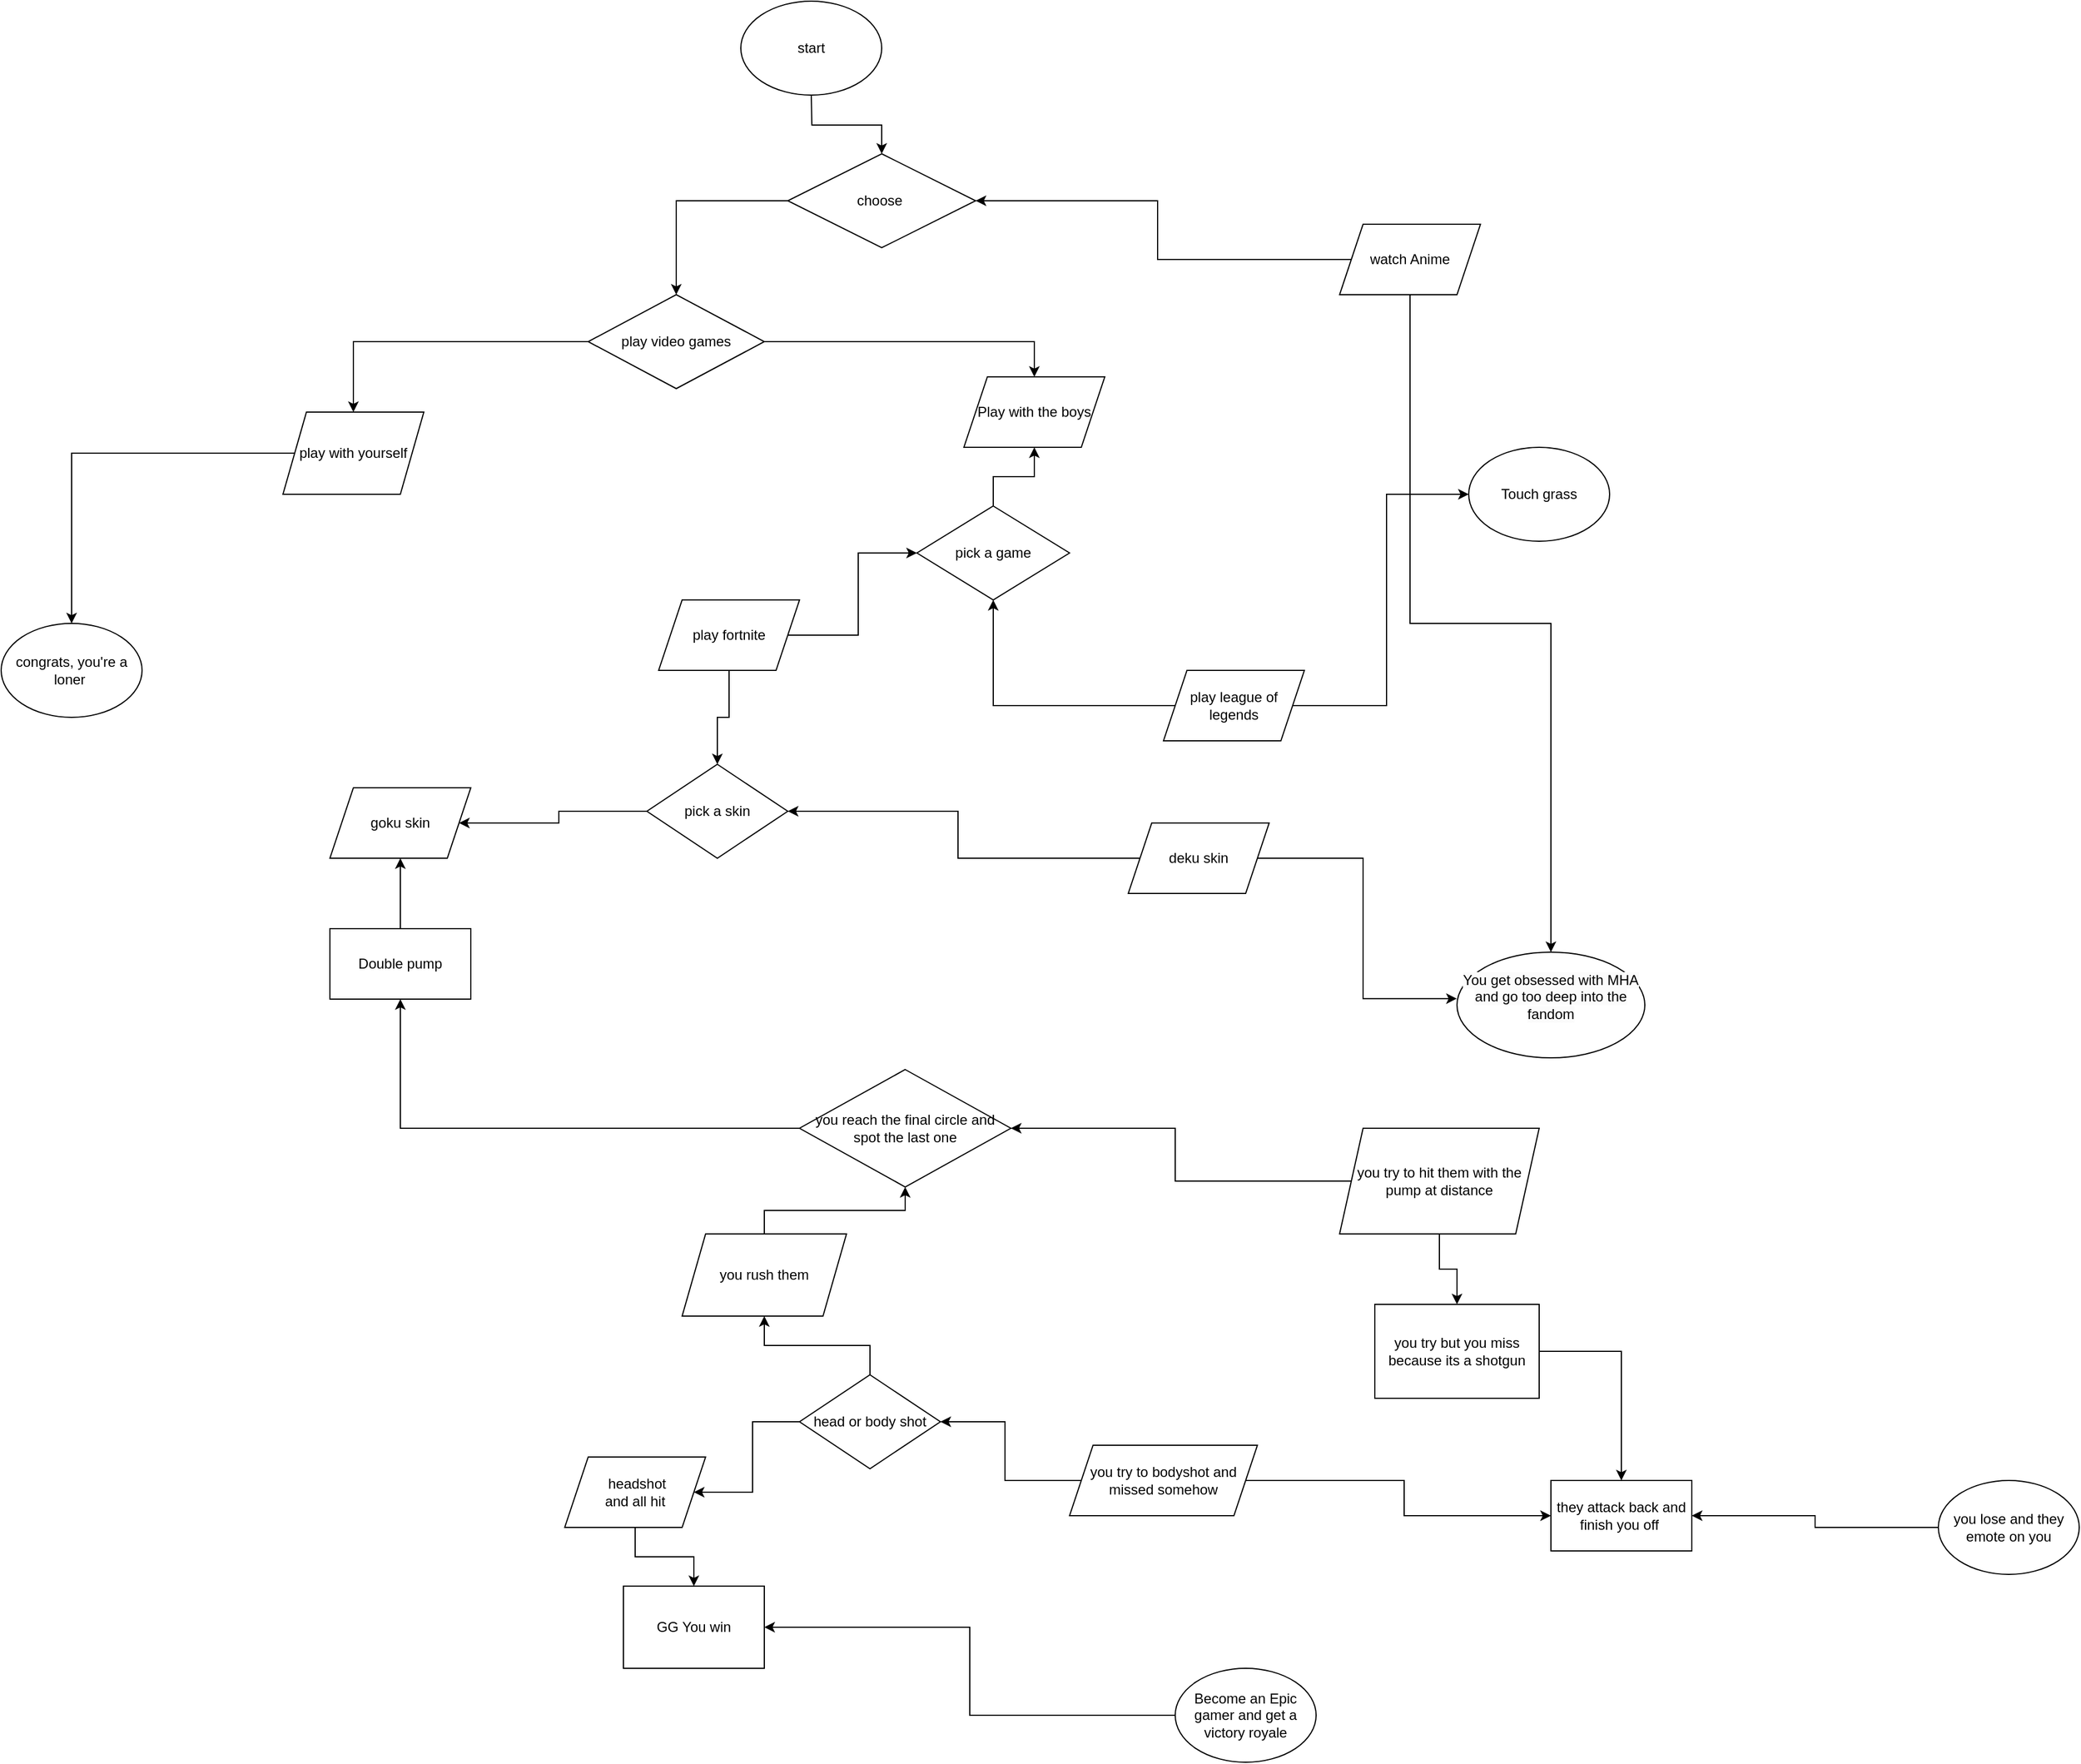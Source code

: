 <mxfile version="20.8.15" type="github">
  <diagram name="Page-1" id="Ozm3xN621YwZBeJ7nJhE">
    <mxGraphModel dx="2537" dy="936" grid="1" gridSize="10" guides="1" tooltips="1" connect="1" arrows="1" fold="1" page="1" pageScale="1" pageWidth="850" pageHeight="1100" math="0" shadow="0">
      <root>
        <mxCell id="0" />
        <mxCell id="1" parent="0" />
        <mxCell id="UpWl7sQyUpbdqbIwqZ_7-10" value="" style="edgeStyle=orthogonalEdgeStyle;rounded=0;orthogonalLoop=1;jettySize=auto;html=1;" parent="1" target="UpWl7sQyUpbdqbIwqZ_7-8" edge="1">
          <mxGeometry relative="1" as="geometry">
            <mxPoint x="400" y="90" as="sourcePoint" />
          </mxGeometry>
        </mxCell>
        <mxCell id="g6iba4YQK6XeHE2exlAs-23" value="" style="edgeStyle=orthogonalEdgeStyle;rounded=0;orthogonalLoop=1;jettySize=auto;html=1;exitX=0;exitY=0.5;exitDx=0;exitDy=0;" parent="1" source="UpWl7sQyUpbdqbIwqZ_7-24" target="UpWl7sQyUpbdqbIwqZ_7-23" edge="1">
          <mxGeometry relative="1" as="geometry">
            <mxPoint x="-200" y="560" as="targetPoint" />
            <mxPoint x="-50" y="390" as="sourcePoint" />
          </mxGeometry>
        </mxCell>
        <mxCell id="g6iba4YQK6XeHE2exlAs-31" value="" style="edgeStyle=orthogonalEdgeStyle;rounded=0;orthogonalLoop=1;jettySize=auto;html=1;entryX=0;entryY=0.5;entryDx=0;entryDy=0;exitX=1;exitY=0.5;exitDx=0;exitDy=0;" parent="1" edge="1" target="zcWRsGR_A8jKyauGB15e-4" source="Lo4n1HogaCZyLbFqZFVi-4">
          <mxGeometry relative="1" as="geometry">
            <mxPoint x="800" y="610" as="sourcePoint" />
            <mxPoint x="740" y="519.41" as="targetPoint" />
          </mxGeometry>
        </mxCell>
        <mxCell id="g6iba4YQK6XeHE2exlAs-35" value="" style="edgeStyle=orthogonalEdgeStyle;rounded=0;orthogonalLoop=1;jettySize=auto;html=1;entryX=0.5;entryY=0;entryDx=0;entryDy=0;" parent="1" source="Lo4n1HogaCZyLbFqZFVi-7" target="Lo4n1HogaCZyLbFqZFVi-14" edge="1">
          <mxGeometry relative="1" as="geometry">
            <mxPoint x="60" y="620" as="targetPoint" />
            <mxPoint x="230" y="530" as="sourcePoint" />
          </mxGeometry>
        </mxCell>
        <mxCell id="g6iba4YQK6XeHE2exlAs-39" value="" style="edgeStyle=orthogonalEdgeStyle;rounded=0;orthogonalLoop=1;jettySize=auto;html=1;exitX=0;exitY=0.5;exitDx=0;exitDy=0;" parent="1" source="Lo4n1HogaCZyLbFqZFVi-29" target="g6iba4YQK6XeHE2exlAs-38" edge="1">
          <mxGeometry relative="1" as="geometry">
            <mxPoint x="680" y="1390" as="sourcePoint" />
          </mxGeometry>
        </mxCell>
        <mxCell id="g6iba4YQK6XeHE2exlAs-38" value="GG You win" style="whiteSpace=wrap;html=1;" parent="1" vertex="1">
          <mxGeometry x="240" y="1360" width="120" height="70" as="geometry" />
        </mxCell>
        <mxCell id="g6iba4YQK6XeHE2exlAs-51" value="" style="edgeStyle=orthogonalEdgeStyle;rounded=0;orthogonalLoop=1;jettySize=auto;html=1;entryX=-0.001;entryY=0.44;entryDx=0;entryDy=0;entryPerimeter=0;exitX=1;exitY=0.5;exitDx=0;exitDy=0;" parent="1" source="Lo4n1HogaCZyLbFqZFVi-10" target="UpWl7sQyUpbdqbIwqZ_7-21" edge="1">
          <mxGeometry relative="1" as="geometry">
            <mxPoint x="900" y="700" as="targetPoint" />
            <mxPoint x="710" y="770" as="sourcePoint" />
          </mxGeometry>
        </mxCell>
        <mxCell id="Lo4n1HogaCZyLbFqZFVi-13" value="" style="edgeStyle=orthogonalEdgeStyle;rounded=0;orthogonalLoop=1;jettySize=auto;html=1;" edge="1" parent="1" source="g6iba4YQK6XeHE2exlAs-52" target="Lo4n1HogaCZyLbFqZFVi-12">
          <mxGeometry relative="1" as="geometry" />
        </mxCell>
        <mxCell id="g6iba4YQK6XeHE2exlAs-52" value="Double pump" style="whiteSpace=wrap;html=1;" parent="1" vertex="1">
          <mxGeometry x="-10" y="800" width="120" height="60" as="geometry" />
        </mxCell>
        <mxCell id="UpWl7sQyUpbdqbIwqZ_7-3" value="" style="edgeStyle=orthogonalEdgeStyle;rounded=0;orthogonalLoop=1;jettySize=auto;html=1;entryX=0.5;entryY=0;entryDx=0;entryDy=0;" parent="1" source="UpWl7sQyUpbdqbIwqZ_7-2" target="UpWl7sQyUpbdqbIwqZ_7-24" edge="1">
          <mxGeometry relative="1" as="geometry">
            <mxPoint x="10" y="360" as="targetPoint" />
          </mxGeometry>
        </mxCell>
        <mxCell id="UpWl7sQyUpbdqbIwqZ_7-4" value="" style="edgeStyle=orthogonalEdgeStyle;rounded=0;orthogonalLoop=1;jettySize=auto;html=1;entryX=0.5;entryY=0;entryDx=0;entryDy=0;" parent="1" source="UpWl7sQyUpbdqbIwqZ_7-2" target="zcWRsGR_A8jKyauGB15e-10" edge="1">
          <mxGeometry relative="1" as="geometry">
            <mxPoint x="530.059" y="380" as="targetPoint" />
            <Array as="points">
              <mxPoint x="590" y="300" />
            </Array>
          </mxGeometry>
        </mxCell>
        <mxCell id="UpWl7sQyUpbdqbIwqZ_7-2" value="play video games" style="rhombus;whiteSpace=wrap;html=1;" parent="1" vertex="1">
          <mxGeometry x="210" y="260" width="150" height="80" as="geometry" />
        </mxCell>
        <mxCell id="UpWl7sQyUpbdqbIwqZ_7-22" value="" style="edgeStyle=orthogonalEdgeStyle;rounded=0;orthogonalLoop=1;jettySize=auto;html=1;" parent="1" source="UpWl7sQyUpbdqbIwqZ_7-8" target="UpWl7sQyUpbdqbIwqZ_7-2" edge="1">
          <mxGeometry relative="1" as="geometry" />
        </mxCell>
        <mxCell id="UpWl7sQyUpbdqbIwqZ_7-8" value="choose&amp;nbsp;" style="rhombus;whiteSpace=wrap;html=1;" parent="1" vertex="1">
          <mxGeometry x="380" y="140" width="160" height="80" as="geometry" />
        </mxCell>
        <mxCell id="UpWl7sQyUpbdqbIwqZ_7-14" value="start" style="ellipse;whiteSpace=wrap;html=1;" parent="1" vertex="1">
          <mxGeometry x="340" y="10" width="120" height="80" as="geometry" />
        </mxCell>
        <mxCell id="UpWl7sQyUpbdqbIwqZ_7-16" value="" style="edgeStyle=orthogonalEdgeStyle;rounded=0;orthogonalLoop=1;jettySize=auto;html=1;" parent="1" source="UpWl7sQyUpbdqbIwqZ_7-15" target="UpWl7sQyUpbdqbIwqZ_7-8" edge="1">
          <mxGeometry relative="1" as="geometry" />
        </mxCell>
        <mxCell id="UpWl7sQyUpbdqbIwqZ_7-19" value="" style="edgeStyle=orthogonalEdgeStyle;rounded=0;orthogonalLoop=1;jettySize=auto;html=1;entryX=0.5;entryY=0;entryDx=0;entryDy=0;" parent="1" source="UpWl7sQyUpbdqbIwqZ_7-15" target="UpWl7sQyUpbdqbIwqZ_7-21" edge="1">
          <mxGeometry relative="1" as="geometry">
            <mxPoint x="960" y="610" as="targetPoint" />
          </mxGeometry>
        </mxCell>
        <mxCell id="UpWl7sQyUpbdqbIwqZ_7-15" value="watch Anime" style="shape=parallelogram;perimeter=parallelogramPerimeter;whiteSpace=wrap;html=1;fixedSize=1;" parent="1" vertex="1">
          <mxGeometry x="850" y="200" width="120" height="60" as="geometry" />
        </mxCell>
        <mxCell id="UpWl7sQyUpbdqbIwqZ_7-21" value="&#xa;&lt;span style=&quot;color: rgb(0, 0, 0); font-family: Helvetica; font-size: 12px; font-style: normal; font-variant-ligatures: normal; font-variant-caps: normal; font-weight: 400; letter-spacing: normal; orphans: 2; text-align: center; text-indent: 0px; text-transform: none; widows: 2; word-spacing: 0px; -webkit-text-stroke-width: 0px; background-color: rgb(251, 251, 251); text-decoration-thickness: initial; text-decoration-style: initial; text-decoration-color: initial; float: none; display: inline !important;&quot;&gt;You get obsessed with MHA and go too deep into the fandom&lt;/span&gt;&#xa;&#xa;" style="ellipse;whiteSpace=wrap;html=1;" parent="1" vertex="1">
          <mxGeometry x="950" y="820" width="160" height="90" as="geometry" />
        </mxCell>
        <mxCell id="UpWl7sQyUpbdqbIwqZ_7-23" value="congrats, you&#39;re a loner&amp;nbsp;" style="ellipse;whiteSpace=wrap;html=1;" parent="1" vertex="1">
          <mxGeometry x="-290" y="540" width="120" height="80" as="geometry" />
        </mxCell>
        <mxCell id="UpWl7sQyUpbdqbIwqZ_7-24" value="play with yourself" style="shape=parallelogram;perimeter=parallelogramPerimeter;whiteSpace=wrap;html=1;fixedSize=1;" parent="1" vertex="1">
          <mxGeometry x="-50" y="360" width="120" height="70" as="geometry" />
        </mxCell>
        <mxCell id="zcWRsGR_A8jKyauGB15e-4" value="Touch grass" style="ellipse;whiteSpace=wrap;html=1;" parent="1" vertex="1">
          <mxGeometry x="960" y="390" width="120" height="80" as="geometry" />
        </mxCell>
        <mxCell id="zcWRsGR_A8jKyauGB15e-10" value="Play with the boys" style="shape=parallelogram;perimeter=parallelogramPerimeter;whiteSpace=wrap;html=1;fixedSize=1;" parent="1" vertex="1">
          <mxGeometry x="530" y="330" width="120" height="60" as="geometry" />
        </mxCell>
        <mxCell id="Lo4n1HogaCZyLbFqZFVi-2" value="" style="edgeStyle=orthogonalEdgeStyle;rounded=0;orthogonalLoop=1;jettySize=auto;html=1;" edge="1" parent="1" source="Lo4n1HogaCZyLbFqZFVi-1" target="zcWRsGR_A8jKyauGB15e-10">
          <mxGeometry relative="1" as="geometry" />
        </mxCell>
        <mxCell id="Lo4n1HogaCZyLbFqZFVi-1" value="pick a game" style="rhombus;whiteSpace=wrap;html=1;" vertex="1" parent="1">
          <mxGeometry x="490" y="440" width="130" height="80" as="geometry" />
        </mxCell>
        <mxCell id="Lo4n1HogaCZyLbFqZFVi-5" value="" style="edgeStyle=orthogonalEdgeStyle;rounded=0;orthogonalLoop=1;jettySize=auto;html=1;" edge="1" parent="1" source="Lo4n1HogaCZyLbFqZFVi-4" target="Lo4n1HogaCZyLbFqZFVi-1">
          <mxGeometry relative="1" as="geometry" />
        </mxCell>
        <mxCell id="Lo4n1HogaCZyLbFqZFVi-4" value="play league of legends" style="shape=parallelogram;perimeter=parallelogramPerimeter;whiteSpace=wrap;html=1;fixedSize=1;" vertex="1" parent="1">
          <mxGeometry x="700" y="580" width="120" height="60" as="geometry" />
        </mxCell>
        <mxCell id="Lo4n1HogaCZyLbFqZFVi-8" value="" style="edgeStyle=orthogonalEdgeStyle;rounded=0;orthogonalLoop=1;jettySize=auto;html=1;" edge="1" parent="1" source="Lo4n1HogaCZyLbFqZFVi-7" target="Lo4n1HogaCZyLbFqZFVi-1">
          <mxGeometry relative="1" as="geometry" />
        </mxCell>
        <mxCell id="Lo4n1HogaCZyLbFqZFVi-7" value="play fortnite" style="shape=parallelogram;perimeter=parallelogramPerimeter;whiteSpace=wrap;html=1;fixedSize=1;" vertex="1" parent="1">
          <mxGeometry x="270" y="520" width="120" height="60" as="geometry" />
        </mxCell>
        <mxCell id="Lo4n1HogaCZyLbFqZFVi-15" value="" style="edgeStyle=orthogonalEdgeStyle;rounded=0;orthogonalLoop=1;jettySize=auto;html=1;" edge="1" parent="1" source="Lo4n1HogaCZyLbFqZFVi-10" target="Lo4n1HogaCZyLbFqZFVi-14">
          <mxGeometry relative="1" as="geometry" />
        </mxCell>
        <mxCell id="Lo4n1HogaCZyLbFqZFVi-10" value="deku skin" style="shape=parallelogram;perimeter=parallelogramPerimeter;whiteSpace=wrap;html=1;fixedSize=1;" vertex="1" parent="1">
          <mxGeometry x="670" y="710" width="120" height="60" as="geometry" />
        </mxCell>
        <mxCell id="Lo4n1HogaCZyLbFqZFVi-12" value="goku skin" style="shape=parallelogram;perimeter=parallelogramPerimeter;whiteSpace=wrap;html=1;fixedSize=1;" vertex="1" parent="1">
          <mxGeometry x="-10" y="680" width="120" height="60" as="geometry" />
        </mxCell>
        <mxCell id="Lo4n1HogaCZyLbFqZFVi-16" value="" style="edgeStyle=orthogonalEdgeStyle;rounded=0;orthogonalLoop=1;jettySize=auto;html=1;" edge="1" parent="1" source="Lo4n1HogaCZyLbFqZFVi-14" target="Lo4n1HogaCZyLbFqZFVi-12">
          <mxGeometry relative="1" as="geometry" />
        </mxCell>
        <mxCell id="Lo4n1HogaCZyLbFqZFVi-14" value="pick a skin" style="rhombus;whiteSpace=wrap;html=1;" vertex="1" parent="1">
          <mxGeometry x="260" y="660" width="120" height="80" as="geometry" />
        </mxCell>
        <mxCell id="Lo4n1HogaCZyLbFqZFVi-18" value="" style="edgeStyle=orthogonalEdgeStyle;rounded=0;orthogonalLoop=1;jettySize=auto;html=1;" edge="1" parent="1" source="Lo4n1HogaCZyLbFqZFVi-17" target="g6iba4YQK6XeHE2exlAs-52">
          <mxGeometry relative="1" as="geometry" />
        </mxCell>
        <mxCell id="Lo4n1HogaCZyLbFqZFVi-17" value="you reach the final circle and spot the last one" style="rhombus;whiteSpace=wrap;html=1;" vertex="1" parent="1">
          <mxGeometry x="390" y="920" width="180" height="100" as="geometry" />
        </mxCell>
        <mxCell id="Lo4n1HogaCZyLbFqZFVi-22" value="" style="edgeStyle=orthogonalEdgeStyle;rounded=0;orthogonalLoop=1;jettySize=auto;html=1;" edge="1" parent="1" source="Lo4n1HogaCZyLbFqZFVi-19" target="Lo4n1HogaCZyLbFqZFVi-17">
          <mxGeometry relative="1" as="geometry" />
        </mxCell>
        <mxCell id="Lo4n1HogaCZyLbFqZFVi-35" value="" style="edgeStyle=orthogonalEdgeStyle;rounded=0;orthogonalLoop=1;jettySize=auto;html=1;" edge="1" parent="1" source="Lo4n1HogaCZyLbFqZFVi-19" target="Lo4n1HogaCZyLbFqZFVi-34">
          <mxGeometry relative="1" as="geometry" />
        </mxCell>
        <mxCell id="Lo4n1HogaCZyLbFqZFVi-19" value="you try to hit them with the pump at distance" style="shape=parallelogram;perimeter=parallelogramPerimeter;whiteSpace=wrap;html=1;fixedSize=1;" vertex="1" parent="1">
          <mxGeometry x="850" y="970" width="170" height="90" as="geometry" />
        </mxCell>
        <mxCell id="Lo4n1HogaCZyLbFqZFVi-21" value="" style="edgeStyle=orthogonalEdgeStyle;rounded=0;orthogonalLoop=1;jettySize=auto;html=1;" edge="1" parent="1" source="Lo4n1HogaCZyLbFqZFVi-20" target="Lo4n1HogaCZyLbFqZFVi-17">
          <mxGeometry relative="1" as="geometry" />
        </mxCell>
        <mxCell id="Lo4n1HogaCZyLbFqZFVi-23" value="" style="edgeStyle=orthogonalEdgeStyle;rounded=0;orthogonalLoop=1;jettySize=auto;html=1;exitX=0;exitY=0.5;exitDx=0;exitDy=0;" edge="1" parent="1" source="Lo4n1HogaCZyLbFqZFVi-25" target="Lo4n1HogaCZyLbFqZFVi-27">
          <mxGeometry relative="1" as="geometry">
            <mxPoint x="430" y="1190" as="sourcePoint" />
            <mxPoint x="250" y="1280" as="targetPoint" />
          </mxGeometry>
        </mxCell>
        <mxCell id="Lo4n1HogaCZyLbFqZFVi-20" value="you rush them" style="shape=parallelogram;perimeter=parallelogramPerimeter;whiteSpace=wrap;html=1;fixedSize=1;" vertex="1" parent="1">
          <mxGeometry x="290" y="1060" width="140" height="70" as="geometry" />
        </mxCell>
        <mxCell id="Lo4n1HogaCZyLbFqZFVi-26" value="" style="edgeStyle=orthogonalEdgeStyle;rounded=0;orthogonalLoop=1;jettySize=auto;html=1;" edge="1" parent="1" source="Lo4n1HogaCZyLbFqZFVi-25" target="Lo4n1HogaCZyLbFqZFVi-20">
          <mxGeometry relative="1" as="geometry" />
        </mxCell>
        <mxCell id="Lo4n1HogaCZyLbFqZFVi-25" value="head or body shot" style="rhombus;whiteSpace=wrap;html=1;" vertex="1" parent="1">
          <mxGeometry x="390" y="1180" width="120" height="80" as="geometry" />
        </mxCell>
        <mxCell id="Lo4n1HogaCZyLbFqZFVi-28" value="" style="edgeStyle=orthogonalEdgeStyle;rounded=0;orthogonalLoop=1;jettySize=auto;html=1;" edge="1" parent="1" source="Lo4n1HogaCZyLbFqZFVi-27" target="g6iba4YQK6XeHE2exlAs-38">
          <mxGeometry relative="1" as="geometry" />
        </mxCell>
        <mxCell id="Lo4n1HogaCZyLbFqZFVi-27" value="&amp;nbsp;headshot&lt;br&gt;and all hit" style="shape=parallelogram;perimeter=parallelogramPerimeter;whiteSpace=wrap;html=1;fixedSize=1;" vertex="1" parent="1">
          <mxGeometry x="190" y="1250" width="120" height="60" as="geometry" />
        </mxCell>
        <mxCell id="Lo4n1HogaCZyLbFqZFVi-29" value="Become an Epic gamer and get a victory royale" style="ellipse;whiteSpace=wrap;html=1;" vertex="1" parent="1">
          <mxGeometry x="710" y="1430" width="120" height="80" as="geometry" />
        </mxCell>
        <mxCell id="Lo4n1HogaCZyLbFqZFVi-31" value="" style="edgeStyle=orthogonalEdgeStyle;rounded=0;orthogonalLoop=1;jettySize=auto;html=1;" edge="1" parent="1" source="Lo4n1HogaCZyLbFqZFVi-30" target="Lo4n1HogaCZyLbFqZFVi-25">
          <mxGeometry relative="1" as="geometry" />
        </mxCell>
        <mxCell id="Lo4n1HogaCZyLbFqZFVi-33" value="" style="edgeStyle=orthogonalEdgeStyle;rounded=0;orthogonalLoop=1;jettySize=auto;html=1;" edge="1" parent="1" source="Lo4n1HogaCZyLbFqZFVi-30" target="Lo4n1HogaCZyLbFqZFVi-32">
          <mxGeometry relative="1" as="geometry" />
        </mxCell>
        <mxCell id="Lo4n1HogaCZyLbFqZFVi-30" value="you try to bodyshot and missed somehow" style="shape=parallelogram;perimeter=parallelogramPerimeter;whiteSpace=wrap;html=1;fixedSize=1;" vertex="1" parent="1">
          <mxGeometry x="620" y="1240" width="160" height="60" as="geometry" />
        </mxCell>
        <mxCell id="Lo4n1HogaCZyLbFqZFVi-32" value="they attack back and finish you off&amp;nbsp;" style="rounded=0;whiteSpace=wrap;html=1;" vertex="1" parent="1">
          <mxGeometry x="1030" y="1270" width="120" height="60" as="geometry" />
        </mxCell>
        <mxCell id="Lo4n1HogaCZyLbFqZFVi-36" value="" style="edgeStyle=orthogonalEdgeStyle;rounded=0;orthogonalLoop=1;jettySize=auto;html=1;" edge="1" parent="1" source="Lo4n1HogaCZyLbFqZFVi-34" target="Lo4n1HogaCZyLbFqZFVi-32">
          <mxGeometry relative="1" as="geometry" />
        </mxCell>
        <mxCell id="Lo4n1HogaCZyLbFqZFVi-34" value="you try but you miss because its a shotgun" style="rounded=0;whiteSpace=wrap;html=1;" vertex="1" parent="1">
          <mxGeometry x="880" y="1120" width="140" height="80" as="geometry" />
        </mxCell>
        <mxCell id="Lo4n1HogaCZyLbFqZFVi-38" value="" style="edgeStyle=orthogonalEdgeStyle;rounded=0;orthogonalLoop=1;jettySize=auto;html=1;" edge="1" parent="1" source="Lo4n1HogaCZyLbFqZFVi-37" target="Lo4n1HogaCZyLbFqZFVi-32">
          <mxGeometry relative="1" as="geometry" />
        </mxCell>
        <mxCell id="Lo4n1HogaCZyLbFqZFVi-37" value="you lose and they emote on you" style="ellipse;whiteSpace=wrap;html=1;" vertex="1" parent="1">
          <mxGeometry x="1360" y="1270" width="120" height="80" as="geometry" />
        </mxCell>
      </root>
    </mxGraphModel>
  </diagram>
</mxfile>
